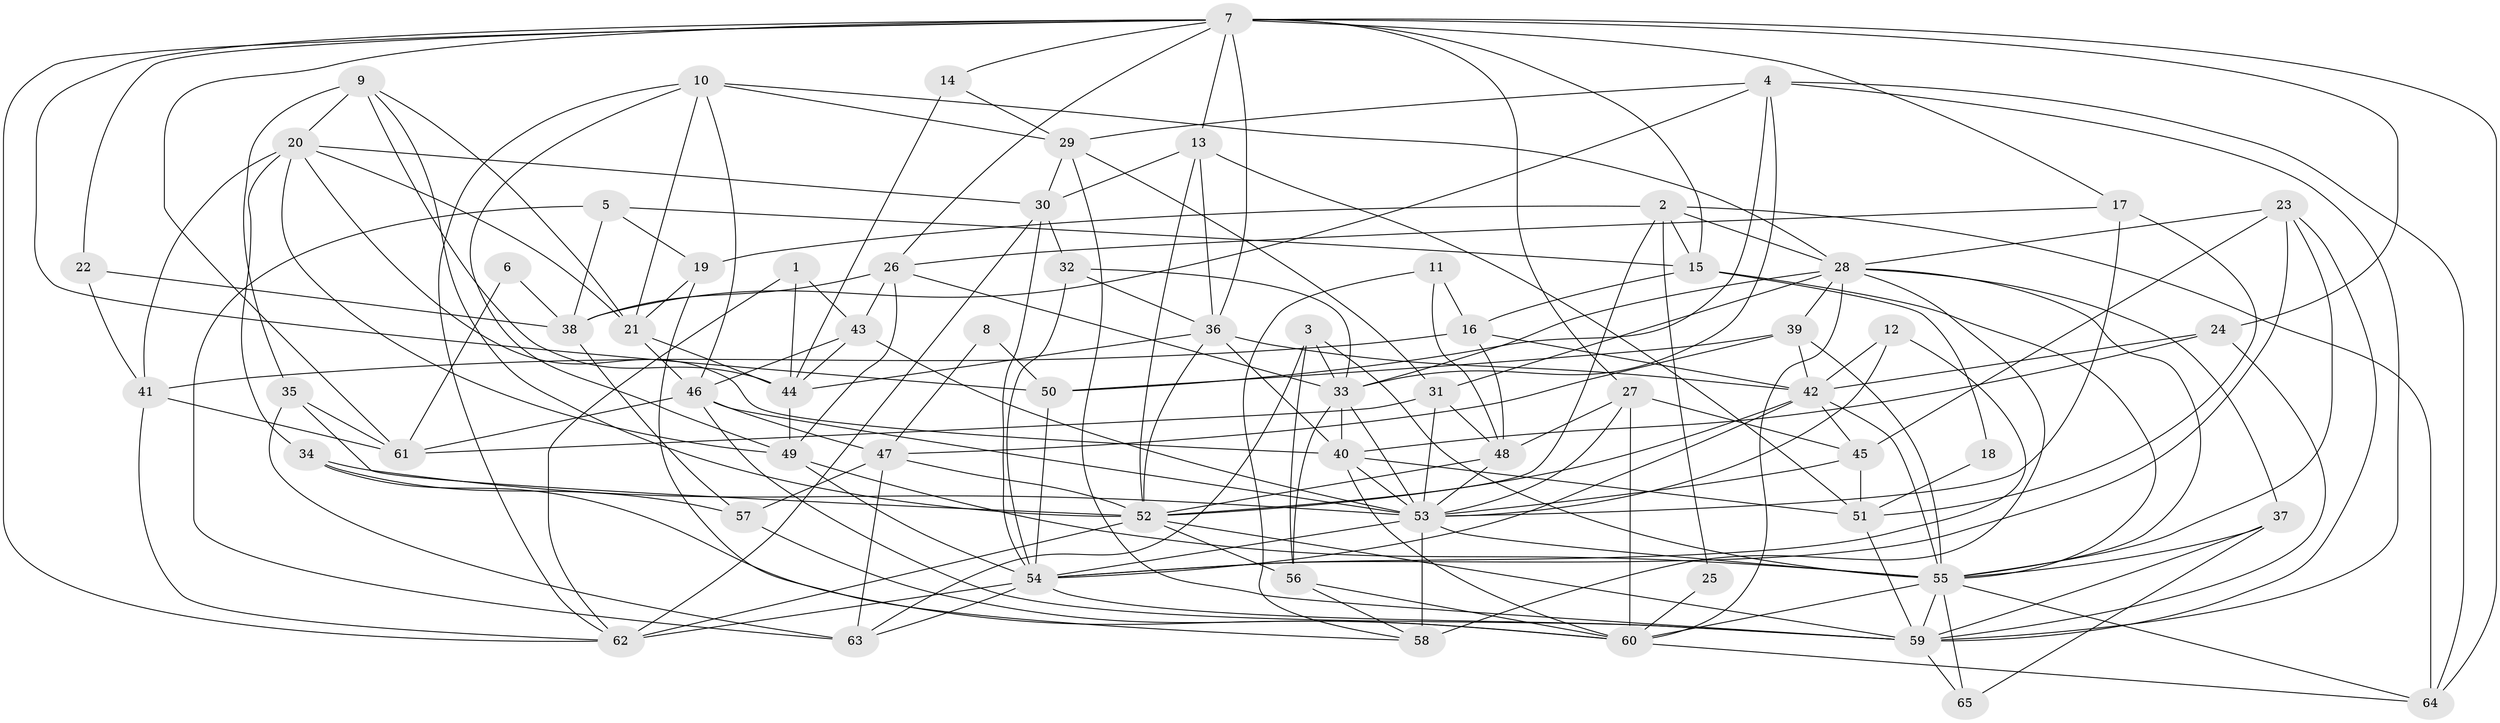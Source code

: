 // original degree distribution, {4: 0.3, 3: 0.24615384615384617, 5: 0.13076923076923078, 2: 0.15384615384615385, 7: 0.05384615384615385, 6: 0.1, 8: 0.015384615384615385}
// Generated by graph-tools (version 1.1) at 2025/26/03/09/25 03:26:20]
// undirected, 65 vertices, 188 edges
graph export_dot {
graph [start="1"]
  node [color=gray90,style=filled];
  1;
  2;
  3;
  4;
  5;
  6;
  7;
  8;
  9;
  10;
  11;
  12;
  13;
  14;
  15;
  16;
  17;
  18;
  19;
  20;
  21;
  22;
  23;
  24;
  25;
  26;
  27;
  28;
  29;
  30;
  31;
  32;
  33;
  34;
  35;
  36;
  37;
  38;
  39;
  40;
  41;
  42;
  43;
  44;
  45;
  46;
  47;
  48;
  49;
  50;
  51;
  52;
  53;
  54;
  55;
  56;
  57;
  58;
  59;
  60;
  61;
  62;
  63;
  64;
  65;
  1 -- 43 [weight=1.0];
  1 -- 44 [weight=1.0];
  1 -- 62 [weight=1.0];
  2 -- 15 [weight=1.0];
  2 -- 19 [weight=1.0];
  2 -- 25 [weight=1.0];
  2 -- 28 [weight=1.0];
  2 -- 52 [weight=2.0];
  2 -- 64 [weight=1.0];
  3 -- 33 [weight=1.0];
  3 -- 55 [weight=1.0];
  3 -- 56 [weight=1.0];
  3 -- 63 [weight=1.0];
  4 -- 29 [weight=1.0];
  4 -- 33 [weight=1.0];
  4 -- 38 [weight=1.0];
  4 -- 50 [weight=1.0];
  4 -- 59 [weight=1.0];
  4 -- 64 [weight=1.0];
  5 -- 15 [weight=1.0];
  5 -- 19 [weight=1.0];
  5 -- 38 [weight=2.0];
  5 -- 63 [weight=1.0];
  6 -- 38 [weight=1.0];
  6 -- 61 [weight=1.0];
  7 -- 13 [weight=1.0];
  7 -- 14 [weight=1.0];
  7 -- 15 [weight=1.0];
  7 -- 17 [weight=2.0];
  7 -- 22 [weight=1.0];
  7 -- 24 [weight=1.0];
  7 -- 26 [weight=1.0];
  7 -- 27 [weight=1.0];
  7 -- 36 [weight=1.0];
  7 -- 50 [weight=1.0];
  7 -- 61 [weight=1.0];
  7 -- 62 [weight=1.0];
  7 -- 64 [weight=1.0];
  8 -- 47 [weight=1.0];
  8 -- 50 [weight=1.0];
  9 -- 20 [weight=1.0];
  9 -- 21 [weight=1.0];
  9 -- 35 [weight=1.0];
  9 -- 44 [weight=1.0];
  9 -- 52 [weight=1.0];
  10 -- 21 [weight=1.0];
  10 -- 28 [weight=1.0];
  10 -- 29 [weight=1.0];
  10 -- 46 [weight=1.0];
  10 -- 49 [weight=1.0];
  10 -- 62 [weight=1.0];
  11 -- 16 [weight=1.0];
  11 -- 48 [weight=1.0];
  11 -- 58 [weight=1.0];
  12 -- 42 [weight=1.0];
  12 -- 53 [weight=1.0];
  12 -- 54 [weight=1.0];
  13 -- 30 [weight=1.0];
  13 -- 36 [weight=1.0];
  13 -- 51 [weight=1.0];
  13 -- 52 [weight=1.0];
  14 -- 29 [weight=1.0];
  14 -- 44 [weight=1.0];
  15 -- 16 [weight=1.0];
  15 -- 18 [weight=1.0];
  15 -- 55 [weight=1.0];
  16 -- 41 [weight=1.0];
  16 -- 42 [weight=1.0];
  16 -- 48 [weight=1.0];
  17 -- 26 [weight=1.0];
  17 -- 51 [weight=1.0];
  17 -- 53 [weight=1.0];
  18 -- 51 [weight=1.0];
  19 -- 21 [weight=1.0];
  19 -- 58 [weight=1.0];
  20 -- 21 [weight=1.0];
  20 -- 30 [weight=1.0];
  20 -- 34 [weight=1.0];
  20 -- 40 [weight=1.0];
  20 -- 41 [weight=1.0];
  20 -- 49 [weight=1.0];
  21 -- 44 [weight=1.0];
  21 -- 46 [weight=1.0];
  22 -- 38 [weight=1.0];
  22 -- 41 [weight=1.0];
  23 -- 28 [weight=1.0];
  23 -- 45 [weight=1.0];
  23 -- 54 [weight=1.0];
  23 -- 55 [weight=1.0];
  23 -- 59 [weight=1.0];
  24 -- 40 [weight=1.0];
  24 -- 42 [weight=1.0];
  24 -- 59 [weight=1.0];
  25 -- 60 [weight=1.0];
  26 -- 33 [weight=1.0];
  26 -- 38 [weight=1.0];
  26 -- 43 [weight=1.0];
  26 -- 49 [weight=1.0];
  27 -- 45 [weight=1.0];
  27 -- 48 [weight=1.0];
  27 -- 53 [weight=1.0];
  27 -- 60 [weight=1.0];
  28 -- 31 [weight=1.0];
  28 -- 33 [weight=1.0];
  28 -- 37 [weight=1.0];
  28 -- 39 [weight=1.0];
  28 -- 55 [weight=1.0];
  28 -- 58 [weight=2.0];
  28 -- 60 [weight=1.0];
  29 -- 30 [weight=1.0];
  29 -- 31 [weight=1.0];
  29 -- 59 [weight=1.0];
  30 -- 32 [weight=1.0];
  30 -- 54 [weight=1.0];
  30 -- 62 [weight=2.0];
  31 -- 48 [weight=1.0];
  31 -- 53 [weight=1.0];
  31 -- 61 [weight=1.0];
  32 -- 33 [weight=1.0];
  32 -- 36 [weight=1.0];
  32 -- 54 [weight=1.0];
  33 -- 40 [weight=1.0];
  33 -- 53 [weight=1.0];
  33 -- 56 [weight=1.0];
  34 -- 53 [weight=1.0];
  34 -- 57 [weight=1.0];
  34 -- 60 [weight=1.0];
  35 -- 52 [weight=2.0];
  35 -- 61 [weight=1.0];
  35 -- 63 [weight=1.0];
  36 -- 40 [weight=1.0];
  36 -- 42 [weight=1.0];
  36 -- 44 [weight=1.0];
  36 -- 52 [weight=1.0];
  37 -- 55 [weight=1.0];
  37 -- 59 [weight=1.0];
  37 -- 65 [weight=1.0];
  38 -- 57 [weight=1.0];
  39 -- 42 [weight=1.0];
  39 -- 47 [weight=1.0];
  39 -- 50 [weight=1.0];
  39 -- 55 [weight=1.0];
  40 -- 51 [weight=1.0];
  40 -- 53 [weight=1.0];
  40 -- 60 [weight=1.0];
  41 -- 61 [weight=1.0];
  41 -- 62 [weight=1.0];
  42 -- 45 [weight=1.0];
  42 -- 52 [weight=1.0];
  42 -- 54 [weight=1.0];
  42 -- 55 [weight=1.0];
  43 -- 44 [weight=1.0];
  43 -- 46 [weight=1.0];
  43 -- 53 [weight=1.0];
  44 -- 49 [weight=1.0];
  45 -- 51 [weight=1.0];
  45 -- 53 [weight=1.0];
  46 -- 47 [weight=1.0];
  46 -- 53 [weight=1.0];
  46 -- 59 [weight=1.0];
  46 -- 61 [weight=1.0];
  47 -- 52 [weight=1.0];
  47 -- 57 [weight=1.0];
  47 -- 63 [weight=1.0];
  48 -- 52 [weight=1.0];
  48 -- 53 [weight=1.0];
  49 -- 54 [weight=1.0];
  49 -- 55 [weight=1.0];
  50 -- 54 [weight=1.0];
  51 -- 59 [weight=1.0];
  52 -- 56 [weight=1.0];
  52 -- 59 [weight=1.0];
  52 -- 62 [weight=1.0];
  53 -- 54 [weight=1.0];
  53 -- 55 [weight=1.0];
  53 -- 58 [weight=2.0];
  54 -- 59 [weight=1.0];
  54 -- 62 [weight=1.0];
  54 -- 63 [weight=1.0];
  55 -- 59 [weight=1.0];
  55 -- 60 [weight=1.0];
  55 -- 64 [weight=1.0];
  55 -- 65 [weight=1.0];
  56 -- 58 [weight=1.0];
  56 -- 60 [weight=1.0];
  57 -- 60 [weight=1.0];
  59 -- 65 [weight=1.0];
  60 -- 64 [weight=1.0];
}
